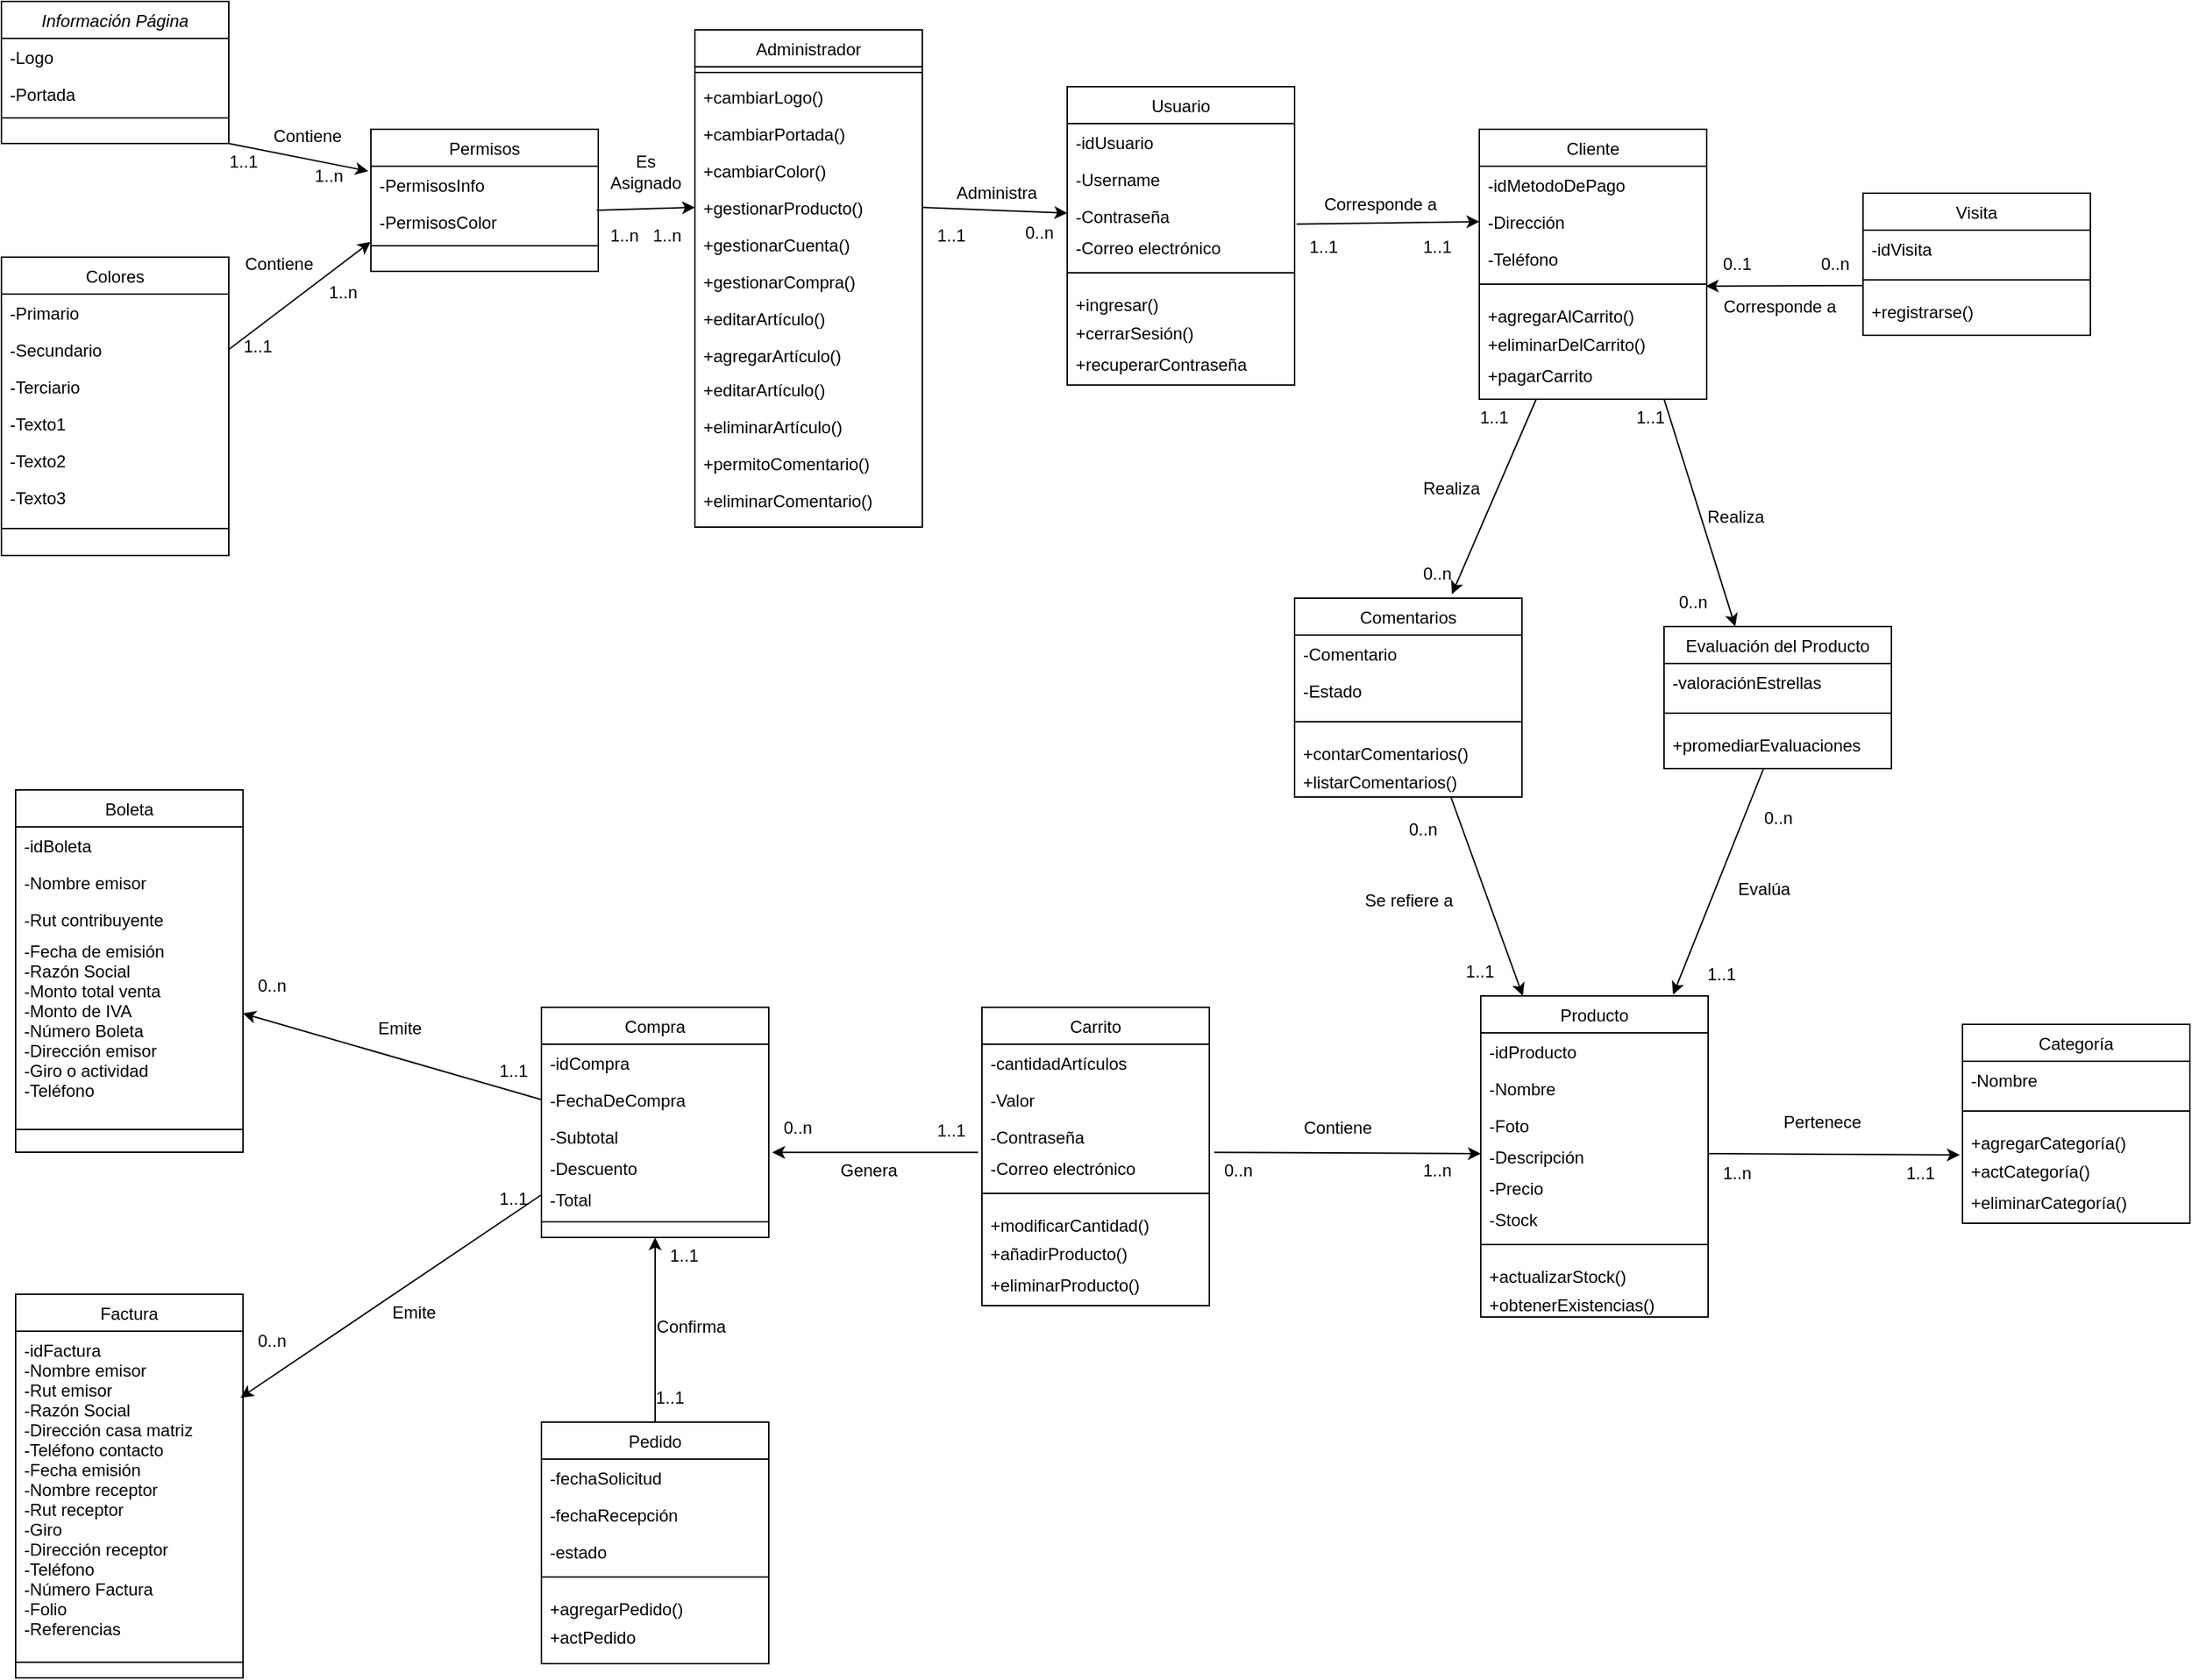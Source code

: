 <mxfile version="27.1.4">
  <diagram id="C5RBs43oDa-KdzZeNtuy" name="Page-1">
    <mxGraphModel dx="1214" dy="624" grid="1" gridSize="10" guides="1" tooltips="1" connect="1" arrows="1" fold="1" page="1" pageScale="1" pageWidth="827" pageHeight="1169" math="0" shadow="0">
      <root>
        <mxCell id="WIyWlLk6GJQsqaUBKTNV-0" />
        <mxCell id="WIyWlLk6GJQsqaUBKTNV-1" parent="WIyWlLk6GJQsqaUBKTNV-0" />
        <mxCell id="zkfFHV4jXpPFQw0GAbJ--0" value="Información Página" style="swimlane;fontStyle=2;align=center;verticalAlign=top;childLayout=stackLayout;horizontal=1;startSize=26;horizontalStack=0;resizeParent=1;resizeLast=0;collapsible=1;marginBottom=0;rounded=0;shadow=0;strokeWidth=1;" parent="WIyWlLk6GJQsqaUBKTNV-1" vertex="1">
          <mxGeometry x="20" y="30" width="160" height="100" as="geometry">
            <mxRectangle x="230" y="140" width="160" height="26" as="alternateBounds" />
          </mxGeometry>
        </mxCell>
        <mxCell id="zkfFHV4jXpPFQw0GAbJ--1" value="-Logo" style="text;align=left;verticalAlign=top;spacingLeft=4;spacingRight=4;overflow=hidden;rotatable=0;points=[[0,0.5],[1,0.5]];portConstraint=eastwest;" parent="zkfFHV4jXpPFQw0GAbJ--0" vertex="1">
          <mxGeometry y="26" width="160" height="26" as="geometry" />
        </mxCell>
        <mxCell id="zkfFHV4jXpPFQw0GAbJ--2" value="-Portada" style="text;align=left;verticalAlign=top;spacingLeft=4;spacingRight=4;overflow=hidden;rotatable=0;points=[[0,0.5],[1,0.5]];portConstraint=eastwest;rounded=0;shadow=0;html=0;" parent="zkfFHV4jXpPFQw0GAbJ--0" vertex="1">
          <mxGeometry y="52" width="160" height="26" as="geometry" />
        </mxCell>
        <mxCell id="zkfFHV4jXpPFQw0GAbJ--4" value="" style="line;html=1;strokeWidth=1;align=left;verticalAlign=middle;spacingTop=-1;spacingLeft=3;spacingRight=3;rotatable=0;labelPosition=right;points=[];portConstraint=eastwest;" parent="zkfFHV4jXpPFQw0GAbJ--0" vertex="1">
          <mxGeometry y="78" width="160" height="8" as="geometry" />
        </mxCell>
        <mxCell id="zkfFHV4jXpPFQw0GAbJ--6" value="Permisos" style="swimlane;fontStyle=0;align=center;verticalAlign=top;childLayout=stackLayout;horizontal=1;startSize=26;horizontalStack=0;resizeParent=1;resizeLast=0;collapsible=1;marginBottom=0;rounded=0;shadow=0;strokeWidth=1;" parent="WIyWlLk6GJQsqaUBKTNV-1" vertex="1">
          <mxGeometry x="280" y="120" width="160" height="100" as="geometry">
            <mxRectangle x="130" y="380" width="160" height="26" as="alternateBounds" />
          </mxGeometry>
        </mxCell>
        <mxCell id="zkfFHV4jXpPFQw0GAbJ--7" value="-PermisosInfo" style="text;align=left;verticalAlign=top;spacingLeft=4;spacingRight=4;overflow=hidden;rotatable=0;points=[[0,0.5],[1,0.5]];portConstraint=eastwest;" parent="zkfFHV4jXpPFQw0GAbJ--6" vertex="1">
          <mxGeometry y="26" width="160" height="26" as="geometry" />
        </mxCell>
        <mxCell id="zkfFHV4jXpPFQw0GAbJ--8" value="-PermisosColor" style="text;align=left;verticalAlign=top;spacingLeft=4;spacingRight=4;overflow=hidden;rotatable=0;points=[[0,0.5],[1,0.5]];portConstraint=eastwest;rounded=0;shadow=0;html=0;" parent="zkfFHV4jXpPFQw0GAbJ--6" vertex="1">
          <mxGeometry y="52" width="160" height="26" as="geometry" />
        </mxCell>
        <mxCell id="zkfFHV4jXpPFQw0GAbJ--9" value="" style="line;html=1;strokeWidth=1;align=left;verticalAlign=middle;spacingTop=-1;spacingLeft=3;spacingRight=3;rotatable=0;labelPosition=right;points=[];portConstraint=eastwest;" parent="zkfFHV4jXpPFQw0GAbJ--6" vertex="1">
          <mxGeometry y="78" width="160" height="8" as="geometry" />
        </mxCell>
        <mxCell id="zkfFHV4jXpPFQw0GAbJ--13" value="Colores" style="swimlane;fontStyle=0;align=center;verticalAlign=top;childLayout=stackLayout;horizontal=1;startSize=26;horizontalStack=0;resizeParent=1;resizeLast=0;collapsible=1;marginBottom=0;rounded=0;shadow=0;strokeWidth=1;" parent="WIyWlLk6GJQsqaUBKTNV-1" vertex="1">
          <mxGeometry x="20" y="210" width="160" height="210" as="geometry">
            <mxRectangle x="340" y="380" width="170" height="26" as="alternateBounds" />
          </mxGeometry>
        </mxCell>
        <mxCell id="zkfFHV4jXpPFQw0GAbJ--14" value="-Primario" style="text;align=left;verticalAlign=top;spacingLeft=4;spacingRight=4;overflow=hidden;rotatable=0;points=[[0,0.5],[1,0.5]];portConstraint=eastwest;" parent="zkfFHV4jXpPFQw0GAbJ--13" vertex="1">
          <mxGeometry y="26" width="160" height="26" as="geometry" />
        </mxCell>
        <mxCell id="zgjETk1dVu23g8il9_J1-2" value="-Secundario" style="text;align=left;verticalAlign=top;spacingLeft=4;spacingRight=4;overflow=hidden;rotatable=0;points=[[0,0.5],[1,0.5]];portConstraint=eastwest;" vertex="1" parent="zkfFHV4jXpPFQw0GAbJ--13">
          <mxGeometry y="52" width="160" height="26" as="geometry" />
        </mxCell>
        <mxCell id="zgjETk1dVu23g8il9_J1-4" value="-Terciario" style="text;align=left;verticalAlign=top;spacingLeft=4;spacingRight=4;overflow=hidden;rotatable=0;points=[[0,0.5],[1,0.5]];portConstraint=eastwest;" vertex="1" parent="zkfFHV4jXpPFQw0GAbJ--13">
          <mxGeometry y="78" width="160" height="26" as="geometry" />
        </mxCell>
        <mxCell id="zgjETk1dVu23g8il9_J1-5" value="-Texto1" style="text;align=left;verticalAlign=top;spacingLeft=4;spacingRight=4;overflow=hidden;rotatable=0;points=[[0,0.5],[1,0.5]];portConstraint=eastwest;" vertex="1" parent="zkfFHV4jXpPFQw0GAbJ--13">
          <mxGeometry y="104" width="160" height="26" as="geometry" />
        </mxCell>
        <mxCell id="zgjETk1dVu23g8il9_J1-6" value="-Texto2" style="text;align=left;verticalAlign=top;spacingLeft=4;spacingRight=4;overflow=hidden;rotatable=0;points=[[0,0.5],[1,0.5]];portConstraint=eastwest;" vertex="1" parent="zkfFHV4jXpPFQw0GAbJ--13">
          <mxGeometry y="130" width="160" height="26" as="geometry" />
        </mxCell>
        <mxCell id="zgjETk1dVu23g8il9_J1-8" value="-Texto3" style="text;align=left;verticalAlign=top;spacingLeft=4;spacingRight=4;overflow=hidden;rotatable=0;points=[[0,0.5],[1,0.5]];portConstraint=eastwest;" vertex="1" parent="zkfFHV4jXpPFQw0GAbJ--13">
          <mxGeometry y="156" width="160" height="26" as="geometry" />
        </mxCell>
        <mxCell id="zkfFHV4jXpPFQw0GAbJ--15" value="" style="line;html=1;strokeWidth=1;align=left;verticalAlign=middle;spacingTop=-1;spacingLeft=3;spacingRight=3;rotatable=0;labelPosition=right;points=[];portConstraint=eastwest;" parent="zkfFHV4jXpPFQw0GAbJ--13" vertex="1">
          <mxGeometry y="182" width="160" height="18" as="geometry" />
        </mxCell>
        <mxCell id="zkfFHV4jXpPFQw0GAbJ--17" value="Administrador" style="swimlane;fontStyle=0;align=center;verticalAlign=top;childLayout=stackLayout;horizontal=1;startSize=26;horizontalStack=0;resizeParent=1;resizeLast=0;collapsible=1;marginBottom=0;rounded=0;shadow=0;strokeWidth=1;" parent="WIyWlLk6GJQsqaUBKTNV-1" vertex="1">
          <mxGeometry x="508" y="50" width="160" height="350" as="geometry">
            <mxRectangle x="550" y="140" width="160" height="26" as="alternateBounds" />
          </mxGeometry>
        </mxCell>
        <mxCell id="zkfFHV4jXpPFQw0GAbJ--23" value="" style="line;html=1;strokeWidth=1;align=left;verticalAlign=middle;spacingTop=-1;spacingLeft=3;spacingRight=3;rotatable=0;labelPosition=right;points=[];portConstraint=eastwest;" parent="zkfFHV4jXpPFQw0GAbJ--17" vertex="1">
          <mxGeometry y="26" width="160" height="8" as="geometry" />
        </mxCell>
        <mxCell id="zkfFHV4jXpPFQw0GAbJ--24" value="+cambiarLogo()" style="text;align=left;verticalAlign=top;spacingLeft=4;spacingRight=4;overflow=hidden;rotatable=0;points=[[0,0.5],[1,0.5]];portConstraint=eastwest;" parent="zkfFHV4jXpPFQw0GAbJ--17" vertex="1">
          <mxGeometry y="34" width="160" height="26" as="geometry" />
        </mxCell>
        <mxCell id="zkfFHV4jXpPFQw0GAbJ--25" value="+cambiarPortada()" style="text;align=left;verticalAlign=top;spacingLeft=4;spacingRight=4;overflow=hidden;rotatable=0;points=[[0,0.5],[1,0.5]];portConstraint=eastwest;" parent="zkfFHV4jXpPFQw0GAbJ--17" vertex="1">
          <mxGeometry y="60" width="160" height="26" as="geometry" />
        </mxCell>
        <mxCell id="zgjETk1dVu23g8il9_J1-9" value="+cambiarColor()" style="text;align=left;verticalAlign=top;spacingLeft=4;spacingRight=4;overflow=hidden;rotatable=0;points=[[0,0.5],[1,0.5]];portConstraint=eastwest;" vertex="1" parent="zkfFHV4jXpPFQw0GAbJ--17">
          <mxGeometry y="86" width="160" height="26" as="geometry" />
        </mxCell>
        <mxCell id="zgjETk1dVu23g8il9_J1-10" value="+gestionarProducto()" style="text;align=left;verticalAlign=top;spacingLeft=4;spacingRight=4;overflow=hidden;rotatable=0;points=[[0,0.5],[1,0.5]];portConstraint=eastwest;" vertex="1" parent="zkfFHV4jXpPFQw0GAbJ--17">
          <mxGeometry y="112" width="160" height="26" as="geometry" />
        </mxCell>
        <mxCell id="zgjETk1dVu23g8il9_J1-11" value="+gestionarCuenta()" style="text;align=left;verticalAlign=top;spacingLeft=4;spacingRight=4;overflow=hidden;rotatable=0;points=[[0,0.5],[1,0.5]];portConstraint=eastwest;" vertex="1" parent="zkfFHV4jXpPFQw0GAbJ--17">
          <mxGeometry y="138" width="160" height="26" as="geometry" />
        </mxCell>
        <mxCell id="zgjETk1dVu23g8il9_J1-12" value="+gestionarCompra()" style="text;align=left;verticalAlign=top;spacingLeft=4;spacingRight=4;overflow=hidden;rotatable=0;points=[[0,0.5],[1,0.5]];portConstraint=eastwest;" vertex="1" parent="zkfFHV4jXpPFQw0GAbJ--17">
          <mxGeometry y="164" width="160" height="26" as="geometry" />
        </mxCell>
        <mxCell id="zgjETk1dVu23g8il9_J1-14" value="+editarArtículo()" style="text;align=left;verticalAlign=top;spacingLeft=4;spacingRight=4;overflow=hidden;rotatable=0;points=[[0,0.5],[1,0.5]];portConstraint=eastwest;" vertex="1" parent="zkfFHV4jXpPFQw0GAbJ--17">
          <mxGeometry y="190" width="160" height="26" as="geometry" />
        </mxCell>
        <mxCell id="zgjETk1dVu23g8il9_J1-13" value="+agregarArtículo()" style="text;align=left;verticalAlign=top;spacingLeft=4;spacingRight=4;overflow=hidden;rotatable=0;points=[[0,0.5],[1,0.5]];portConstraint=eastwest;" vertex="1" parent="zkfFHV4jXpPFQw0GAbJ--17">
          <mxGeometry y="216" width="160" height="24" as="geometry" />
        </mxCell>
        <mxCell id="zgjETk1dVu23g8il9_J1-15" value="+editarArtículo()" style="text;align=left;verticalAlign=top;spacingLeft=4;spacingRight=4;overflow=hidden;rotatable=0;points=[[0,0.5],[1,0.5]];portConstraint=eastwest;" vertex="1" parent="zkfFHV4jXpPFQw0GAbJ--17">
          <mxGeometry y="240" width="160" height="26" as="geometry" />
        </mxCell>
        <mxCell id="zgjETk1dVu23g8il9_J1-17" value="+eliminarArtículo()" style="text;align=left;verticalAlign=top;spacingLeft=4;spacingRight=4;overflow=hidden;rotatable=0;points=[[0,0.5],[1,0.5]];portConstraint=eastwest;" vertex="1" parent="zkfFHV4jXpPFQw0GAbJ--17">
          <mxGeometry y="266" width="160" height="26" as="geometry" />
        </mxCell>
        <mxCell id="zgjETk1dVu23g8il9_J1-16" value="+permitoComentario()" style="text;align=left;verticalAlign=top;spacingLeft=4;spacingRight=4;overflow=hidden;rotatable=0;points=[[0,0.5],[1,0.5]];portConstraint=eastwest;" vertex="1" parent="zkfFHV4jXpPFQw0GAbJ--17">
          <mxGeometry y="292" width="160" height="26" as="geometry" />
        </mxCell>
        <mxCell id="zgjETk1dVu23g8il9_J1-18" value="+eliminarComentario()" style="text;align=left;verticalAlign=top;spacingLeft=4;spacingRight=4;overflow=hidden;rotatable=0;points=[[0,0.5],[1,0.5]];portConstraint=eastwest;" vertex="1" parent="zkfFHV4jXpPFQw0GAbJ--17">
          <mxGeometry y="318" width="160" height="26" as="geometry" />
        </mxCell>
        <mxCell id="zgjETk1dVu23g8il9_J1-19" value="Usuario" style="swimlane;fontStyle=0;align=center;verticalAlign=top;childLayout=stackLayout;horizontal=1;startSize=26;horizontalStack=0;resizeParent=1;resizeLast=0;collapsible=1;marginBottom=0;rounded=0;shadow=0;strokeWidth=1;" vertex="1" parent="WIyWlLk6GJQsqaUBKTNV-1">
          <mxGeometry x="770" y="90" width="160" height="210" as="geometry">
            <mxRectangle x="130" y="380" width="160" height="26" as="alternateBounds" />
          </mxGeometry>
        </mxCell>
        <mxCell id="zgjETk1dVu23g8il9_J1-20" value="-idUsuario" style="text;align=left;verticalAlign=top;spacingLeft=4;spacingRight=4;overflow=hidden;rotatable=0;points=[[0,0.5],[1,0.5]];portConstraint=eastwest;" vertex="1" parent="zgjETk1dVu23g8il9_J1-19">
          <mxGeometry y="26" width="160" height="26" as="geometry" />
        </mxCell>
        <mxCell id="zgjETk1dVu23g8il9_J1-21" value="-Username" style="text;align=left;verticalAlign=top;spacingLeft=4;spacingRight=4;overflow=hidden;rotatable=0;points=[[0,0.5],[1,0.5]];portConstraint=eastwest;rounded=0;shadow=0;html=0;" vertex="1" parent="zgjETk1dVu23g8il9_J1-19">
          <mxGeometry y="52" width="160" height="26" as="geometry" />
        </mxCell>
        <mxCell id="zgjETk1dVu23g8il9_J1-27" value="-Contraseña" style="text;align=left;verticalAlign=top;spacingLeft=4;spacingRight=4;overflow=hidden;rotatable=0;points=[[0,0.5],[1,0.5]];portConstraint=eastwest;rounded=0;shadow=0;html=0;" vertex="1" parent="zgjETk1dVu23g8il9_J1-19">
          <mxGeometry y="78" width="160" height="22" as="geometry" />
        </mxCell>
        <mxCell id="zgjETk1dVu23g8il9_J1-32" value="-Correo electrónico" style="text;align=left;verticalAlign=top;spacingLeft=4;spacingRight=4;overflow=hidden;rotatable=0;points=[[0,0.5],[1,0.5]];portConstraint=eastwest;rounded=0;shadow=0;html=0;" vertex="1" parent="zgjETk1dVu23g8il9_J1-19">
          <mxGeometry y="100" width="160" height="22" as="geometry" />
        </mxCell>
        <mxCell id="zgjETk1dVu23g8il9_J1-22" value="" style="line;html=1;strokeWidth=1;align=left;verticalAlign=middle;spacingTop=-1;spacingLeft=3;spacingRight=3;rotatable=0;labelPosition=right;points=[];portConstraint=eastwest;" vertex="1" parent="zgjETk1dVu23g8il9_J1-19">
          <mxGeometry y="122" width="160" height="18" as="geometry" />
        </mxCell>
        <mxCell id="zgjETk1dVu23g8il9_J1-33" value="+ingresar()" style="text;align=left;verticalAlign=top;spacingLeft=4;spacingRight=4;overflow=hidden;rotatable=0;points=[[0,0.5],[1,0.5]];portConstraint=eastwest;rounded=0;shadow=0;html=0;" vertex="1" parent="zgjETk1dVu23g8il9_J1-19">
          <mxGeometry y="140" width="160" height="20" as="geometry" />
        </mxCell>
        <mxCell id="zgjETk1dVu23g8il9_J1-34" value="+cerrarSesión()" style="text;align=left;verticalAlign=top;spacingLeft=4;spacingRight=4;overflow=hidden;rotatable=0;points=[[0,0.5],[1,0.5]];portConstraint=eastwest;rounded=0;shadow=0;html=0;" vertex="1" parent="zgjETk1dVu23g8il9_J1-19">
          <mxGeometry y="160" width="160" height="22" as="geometry" />
        </mxCell>
        <mxCell id="zgjETk1dVu23g8il9_J1-35" value="+recuperarContraseña" style="text;align=left;verticalAlign=top;spacingLeft=4;spacingRight=4;overflow=hidden;rotatable=0;points=[[0,0.5],[1,0.5]];portConstraint=eastwest;rounded=0;shadow=0;html=0;" vertex="1" parent="zgjETk1dVu23g8il9_J1-19">
          <mxGeometry y="182" width="160" height="22" as="geometry" />
        </mxCell>
        <mxCell id="zgjETk1dVu23g8il9_J1-36" value="Cliente" style="swimlane;fontStyle=0;align=center;verticalAlign=top;childLayout=stackLayout;horizontal=1;startSize=26;horizontalStack=0;resizeParent=1;resizeLast=0;collapsible=1;marginBottom=0;rounded=0;shadow=0;strokeWidth=1;" vertex="1" parent="WIyWlLk6GJQsqaUBKTNV-1">
          <mxGeometry x="1060" y="120" width="160" height="190" as="geometry">
            <mxRectangle x="130" y="380" width="160" height="26" as="alternateBounds" />
          </mxGeometry>
        </mxCell>
        <mxCell id="zgjETk1dVu23g8il9_J1-37" value="-idMetodoDePago" style="text;align=left;verticalAlign=top;spacingLeft=4;spacingRight=4;overflow=hidden;rotatable=0;points=[[0,0.5],[1,0.5]];portConstraint=eastwest;" vertex="1" parent="zgjETk1dVu23g8il9_J1-36">
          <mxGeometry y="26" width="160" height="26" as="geometry" />
        </mxCell>
        <mxCell id="zgjETk1dVu23g8il9_J1-38" value="-Dirección" style="text;align=left;verticalAlign=top;spacingLeft=4;spacingRight=4;overflow=hidden;rotatable=0;points=[[0,0.5],[1,0.5]];portConstraint=eastwest;rounded=0;shadow=0;html=0;" vertex="1" parent="zgjETk1dVu23g8il9_J1-36">
          <mxGeometry y="52" width="160" height="26" as="geometry" />
        </mxCell>
        <mxCell id="zgjETk1dVu23g8il9_J1-39" value="-Teléfono" style="text;align=left;verticalAlign=top;spacingLeft=4;spacingRight=4;overflow=hidden;rotatable=0;points=[[0,0.5],[1,0.5]];portConstraint=eastwest;rounded=0;shadow=0;html=0;" vertex="1" parent="zgjETk1dVu23g8il9_J1-36">
          <mxGeometry y="78" width="160" height="22" as="geometry" />
        </mxCell>
        <mxCell id="zgjETk1dVu23g8il9_J1-41" value="" style="line;html=1;strokeWidth=1;align=left;verticalAlign=middle;spacingTop=-1;spacingLeft=3;spacingRight=3;rotatable=0;labelPosition=right;points=[];portConstraint=eastwest;" vertex="1" parent="zgjETk1dVu23g8il9_J1-36">
          <mxGeometry y="100" width="160" height="18" as="geometry" />
        </mxCell>
        <mxCell id="zgjETk1dVu23g8il9_J1-42" value="+agregarAlCarrito()" style="text;align=left;verticalAlign=top;spacingLeft=4;spacingRight=4;overflow=hidden;rotatable=0;points=[[0,0.5],[1,0.5]];portConstraint=eastwest;rounded=0;shadow=0;html=0;" vertex="1" parent="zgjETk1dVu23g8il9_J1-36">
          <mxGeometry y="118" width="160" height="20" as="geometry" />
        </mxCell>
        <mxCell id="zgjETk1dVu23g8il9_J1-43" value="+eliminarDelCarrito()" style="text;align=left;verticalAlign=top;spacingLeft=4;spacingRight=4;overflow=hidden;rotatable=0;points=[[0,0.5],[1,0.5]];portConstraint=eastwest;rounded=0;shadow=0;html=0;" vertex="1" parent="zgjETk1dVu23g8il9_J1-36">
          <mxGeometry y="138" width="160" height="22" as="geometry" />
        </mxCell>
        <mxCell id="zgjETk1dVu23g8il9_J1-44" value="+pagarCarrito" style="text;align=left;verticalAlign=top;spacingLeft=4;spacingRight=4;overflow=hidden;rotatable=0;points=[[0,0.5],[1,0.5]];portConstraint=eastwest;rounded=0;shadow=0;html=0;" vertex="1" parent="zgjETk1dVu23g8il9_J1-36">
          <mxGeometry y="160" width="160" height="22" as="geometry" />
        </mxCell>
        <mxCell id="zgjETk1dVu23g8il9_J1-45" value="Visita" style="swimlane;fontStyle=0;align=center;verticalAlign=top;childLayout=stackLayout;horizontal=1;startSize=26;horizontalStack=0;resizeParent=1;resizeLast=0;collapsible=1;marginBottom=0;rounded=0;shadow=0;strokeWidth=1;" vertex="1" parent="WIyWlLk6GJQsqaUBKTNV-1">
          <mxGeometry x="1330" y="165" width="160" height="100" as="geometry">
            <mxRectangle x="130" y="380" width="160" height="26" as="alternateBounds" />
          </mxGeometry>
        </mxCell>
        <mxCell id="zgjETk1dVu23g8il9_J1-46" value="-idVisita" style="text;align=left;verticalAlign=top;spacingLeft=4;spacingRight=4;overflow=hidden;rotatable=0;points=[[0,0.5],[1,0.5]];portConstraint=eastwest;" vertex="1" parent="zgjETk1dVu23g8il9_J1-45">
          <mxGeometry y="26" width="160" height="26" as="geometry" />
        </mxCell>
        <mxCell id="zgjETk1dVu23g8il9_J1-50" value="" style="line;html=1;strokeWidth=1;align=left;verticalAlign=middle;spacingTop=-1;spacingLeft=3;spacingRight=3;rotatable=0;labelPosition=right;points=[];portConstraint=eastwest;" vertex="1" parent="zgjETk1dVu23g8il9_J1-45">
          <mxGeometry y="52" width="160" height="18" as="geometry" />
        </mxCell>
        <mxCell id="zgjETk1dVu23g8il9_J1-51" value="+registrarse()" style="text;align=left;verticalAlign=top;spacingLeft=4;spacingRight=4;overflow=hidden;rotatable=0;points=[[0,0.5],[1,0.5]];portConstraint=eastwest;rounded=0;shadow=0;html=0;" vertex="1" parent="zgjETk1dVu23g8il9_J1-45">
          <mxGeometry y="70" width="160" height="20" as="geometry" />
        </mxCell>
        <mxCell id="zgjETk1dVu23g8il9_J1-54" value="Comentarios" style="swimlane;fontStyle=0;align=center;verticalAlign=top;childLayout=stackLayout;horizontal=1;startSize=26;horizontalStack=0;resizeParent=1;resizeLast=0;collapsible=1;marginBottom=0;rounded=0;shadow=0;strokeWidth=1;" vertex="1" parent="WIyWlLk6GJQsqaUBKTNV-1">
          <mxGeometry x="930" y="450" width="160" height="140" as="geometry">
            <mxRectangle x="130" y="380" width="160" height="26" as="alternateBounds" />
          </mxGeometry>
        </mxCell>
        <mxCell id="zgjETk1dVu23g8il9_J1-55" value="-Comentario" style="text;align=left;verticalAlign=top;spacingLeft=4;spacingRight=4;overflow=hidden;rotatable=0;points=[[0,0.5],[1,0.5]];portConstraint=eastwest;" vertex="1" parent="zgjETk1dVu23g8il9_J1-54">
          <mxGeometry y="26" width="160" height="26" as="geometry" />
        </mxCell>
        <mxCell id="zgjETk1dVu23g8il9_J1-56" value="-Estado" style="text;align=left;verticalAlign=top;spacingLeft=4;spacingRight=4;overflow=hidden;rotatable=0;points=[[0,0.5],[1,0.5]];portConstraint=eastwest;rounded=0;shadow=0;html=0;" vertex="1" parent="zgjETk1dVu23g8il9_J1-54">
          <mxGeometry y="52" width="160" height="26" as="geometry" />
        </mxCell>
        <mxCell id="zgjETk1dVu23g8il9_J1-59" value="" style="line;html=1;strokeWidth=1;align=left;verticalAlign=middle;spacingTop=-1;spacingLeft=3;spacingRight=3;rotatable=0;labelPosition=right;points=[];portConstraint=eastwest;" vertex="1" parent="zgjETk1dVu23g8il9_J1-54">
          <mxGeometry y="78" width="160" height="18" as="geometry" />
        </mxCell>
        <mxCell id="zgjETk1dVu23g8il9_J1-60" value="+contarComentarios()" style="text;align=left;verticalAlign=top;spacingLeft=4;spacingRight=4;overflow=hidden;rotatable=0;points=[[0,0.5],[1,0.5]];portConstraint=eastwest;rounded=0;shadow=0;html=0;" vertex="1" parent="zgjETk1dVu23g8il9_J1-54">
          <mxGeometry y="96" width="160" height="20" as="geometry" />
        </mxCell>
        <mxCell id="zgjETk1dVu23g8il9_J1-62" value="+listarComentarios()" style="text;align=left;verticalAlign=top;spacingLeft=4;spacingRight=4;overflow=hidden;rotatable=0;points=[[0,0.5],[1,0.5]];portConstraint=eastwest;rounded=0;shadow=0;html=0;" vertex="1" parent="zgjETk1dVu23g8il9_J1-54">
          <mxGeometry y="116" width="160" height="22" as="geometry" />
        </mxCell>
        <mxCell id="zgjETk1dVu23g8il9_J1-63" value="Evaluación del Producto" style="swimlane;fontStyle=0;align=center;verticalAlign=top;childLayout=stackLayout;horizontal=1;startSize=26;horizontalStack=0;resizeParent=1;resizeLast=0;collapsible=1;marginBottom=0;rounded=0;shadow=0;strokeWidth=1;" vertex="1" parent="WIyWlLk6GJQsqaUBKTNV-1">
          <mxGeometry x="1190" y="470" width="160" height="100" as="geometry">
            <mxRectangle x="130" y="380" width="160" height="26" as="alternateBounds" />
          </mxGeometry>
        </mxCell>
        <mxCell id="zgjETk1dVu23g8il9_J1-64" value="-valoraciónEstrellas" style="text;align=left;verticalAlign=top;spacingLeft=4;spacingRight=4;overflow=hidden;rotatable=0;points=[[0,0.5],[1,0.5]];portConstraint=eastwest;" vertex="1" parent="zgjETk1dVu23g8il9_J1-63">
          <mxGeometry y="26" width="160" height="26" as="geometry" />
        </mxCell>
        <mxCell id="zgjETk1dVu23g8il9_J1-68" value="" style="line;html=1;strokeWidth=1;align=left;verticalAlign=middle;spacingTop=-1;spacingLeft=3;spacingRight=3;rotatable=0;labelPosition=right;points=[];portConstraint=eastwest;" vertex="1" parent="zgjETk1dVu23g8il9_J1-63">
          <mxGeometry y="52" width="160" height="18" as="geometry" />
        </mxCell>
        <mxCell id="zgjETk1dVu23g8il9_J1-69" value="+promediarEvaluaciones" style="text;align=left;verticalAlign=top;spacingLeft=4;spacingRight=4;overflow=hidden;rotatable=0;points=[[0,0.5],[1,0.5]];portConstraint=eastwest;rounded=0;shadow=0;html=0;" vertex="1" parent="zgjETk1dVu23g8il9_J1-63">
          <mxGeometry y="70" width="160" height="20" as="geometry" />
        </mxCell>
        <mxCell id="zgjETk1dVu23g8il9_J1-72" value="Producto" style="swimlane;fontStyle=0;align=center;verticalAlign=top;childLayout=stackLayout;horizontal=1;startSize=26;horizontalStack=0;resizeParent=1;resizeLast=0;collapsible=1;marginBottom=0;rounded=0;shadow=0;strokeWidth=1;" vertex="1" parent="WIyWlLk6GJQsqaUBKTNV-1">
          <mxGeometry x="1061" y="730" width="160" height="226" as="geometry">
            <mxRectangle x="130" y="380" width="160" height="26" as="alternateBounds" />
          </mxGeometry>
        </mxCell>
        <mxCell id="zgjETk1dVu23g8il9_J1-73" value="-idProducto" style="text;align=left;verticalAlign=top;spacingLeft=4;spacingRight=4;overflow=hidden;rotatable=0;points=[[0,0.5],[1,0.5]];portConstraint=eastwest;" vertex="1" parent="zgjETk1dVu23g8il9_J1-72">
          <mxGeometry y="26" width="160" height="26" as="geometry" />
        </mxCell>
        <mxCell id="zgjETk1dVu23g8il9_J1-74" value="-Nombre" style="text;align=left;verticalAlign=top;spacingLeft=4;spacingRight=4;overflow=hidden;rotatable=0;points=[[0,0.5],[1,0.5]];portConstraint=eastwest;rounded=0;shadow=0;html=0;" vertex="1" parent="zgjETk1dVu23g8il9_J1-72">
          <mxGeometry y="52" width="160" height="26" as="geometry" />
        </mxCell>
        <mxCell id="zgjETk1dVu23g8il9_J1-75" value="-Foto" style="text;align=left;verticalAlign=top;spacingLeft=4;spacingRight=4;overflow=hidden;rotatable=0;points=[[0,0.5],[1,0.5]];portConstraint=eastwest;rounded=0;shadow=0;html=0;" vertex="1" parent="zgjETk1dVu23g8il9_J1-72">
          <mxGeometry y="78" width="160" height="22" as="geometry" />
        </mxCell>
        <mxCell id="zgjETk1dVu23g8il9_J1-76" value="-Descripción" style="text;align=left;verticalAlign=top;spacingLeft=4;spacingRight=4;overflow=hidden;rotatable=0;points=[[0,0.5],[1,0.5]];portConstraint=eastwest;rounded=0;shadow=0;html=0;" vertex="1" parent="zgjETk1dVu23g8il9_J1-72">
          <mxGeometry y="100" width="160" height="22" as="geometry" />
        </mxCell>
        <mxCell id="zgjETk1dVu23g8il9_J1-81" value="-Precio" style="text;align=left;verticalAlign=top;spacingLeft=4;spacingRight=4;overflow=hidden;rotatable=0;points=[[0,0.5],[1,0.5]];portConstraint=eastwest;rounded=0;shadow=0;html=0;" vertex="1" parent="zgjETk1dVu23g8il9_J1-72">
          <mxGeometry y="122" width="160" height="22" as="geometry" />
        </mxCell>
        <mxCell id="zgjETk1dVu23g8il9_J1-82" value="-Stock" style="text;align=left;verticalAlign=top;spacingLeft=4;spacingRight=4;overflow=hidden;rotatable=0;points=[[0,0.5],[1,0.5]];portConstraint=eastwest;rounded=0;shadow=0;html=0;" vertex="1" parent="zgjETk1dVu23g8il9_J1-72">
          <mxGeometry y="144" width="160" height="22" as="geometry" />
        </mxCell>
        <mxCell id="zgjETk1dVu23g8il9_J1-77" value="" style="line;html=1;strokeWidth=1;align=left;verticalAlign=middle;spacingTop=-1;spacingLeft=3;spacingRight=3;rotatable=0;labelPosition=right;points=[];portConstraint=eastwest;" vertex="1" parent="zgjETk1dVu23g8il9_J1-72">
          <mxGeometry y="166" width="160" height="18" as="geometry" />
        </mxCell>
        <mxCell id="zgjETk1dVu23g8il9_J1-78" value="+actualizarStock()" style="text;align=left;verticalAlign=top;spacingLeft=4;spacingRight=4;overflow=hidden;rotatable=0;points=[[0,0.5],[1,0.5]];portConstraint=eastwest;rounded=0;shadow=0;html=0;" vertex="1" parent="zgjETk1dVu23g8il9_J1-72">
          <mxGeometry y="184" width="160" height="20" as="geometry" />
        </mxCell>
        <mxCell id="zgjETk1dVu23g8il9_J1-79" value="+obtenerExistencias()" style="text;align=left;verticalAlign=top;spacingLeft=4;spacingRight=4;overflow=hidden;rotatable=0;points=[[0,0.5],[1,0.5]];portConstraint=eastwest;rounded=0;shadow=0;html=0;" vertex="1" parent="zgjETk1dVu23g8il9_J1-72">
          <mxGeometry y="204" width="160" height="22" as="geometry" />
        </mxCell>
        <mxCell id="zgjETk1dVu23g8il9_J1-83" value="Categoría" style="swimlane;fontStyle=0;align=center;verticalAlign=top;childLayout=stackLayout;horizontal=1;startSize=26;horizontalStack=0;resizeParent=1;resizeLast=0;collapsible=1;marginBottom=0;rounded=0;shadow=0;strokeWidth=1;" vertex="1" parent="WIyWlLk6GJQsqaUBKTNV-1">
          <mxGeometry x="1400" y="750" width="160" height="140" as="geometry">
            <mxRectangle x="130" y="380" width="160" height="26" as="alternateBounds" />
          </mxGeometry>
        </mxCell>
        <mxCell id="zgjETk1dVu23g8il9_J1-84" value="-Nombre" style="text;align=left;verticalAlign=top;spacingLeft=4;spacingRight=4;overflow=hidden;rotatable=0;points=[[0,0.5],[1,0.5]];portConstraint=eastwest;" vertex="1" parent="zgjETk1dVu23g8il9_J1-83">
          <mxGeometry y="26" width="160" height="26" as="geometry" />
        </mxCell>
        <mxCell id="zgjETk1dVu23g8il9_J1-88" value="" style="line;html=1;strokeWidth=1;align=left;verticalAlign=middle;spacingTop=-1;spacingLeft=3;spacingRight=3;rotatable=0;labelPosition=right;points=[];portConstraint=eastwest;" vertex="1" parent="zgjETk1dVu23g8il9_J1-83">
          <mxGeometry y="52" width="160" height="18" as="geometry" />
        </mxCell>
        <mxCell id="zgjETk1dVu23g8il9_J1-89" value="+agregarCategoría()" style="text;align=left;verticalAlign=top;spacingLeft=4;spacingRight=4;overflow=hidden;rotatable=0;points=[[0,0.5],[1,0.5]];portConstraint=eastwest;rounded=0;shadow=0;html=0;" vertex="1" parent="zgjETk1dVu23g8il9_J1-83">
          <mxGeometry y="70" width="160" height="20" as="geometry" />
        </mxCell>
        <mxCell id="zgjETk1dVu23g8il9_J1-90" value="+actCategoría()" style="text;align=left;verticalAlign=top;spacingLeft=4;spacingRight=4;overflow=hidden;rotatable=0;points=[[0,0.5],[1,0.5]];portConstraint=eastwest;rounded=0;shadow=0;html=0;" vertex="1" parent="zgjETk1dVu23g8il9_J1-83">
          <mxGeometry y="90" width="160" height="22" as="geometry" />
        </mxCell>
        <mxCell id="zgjETk1dVu23g8il9_J1-91" value="+eliminarCategoría()" style="text;align=left;verticalAlign=top;spacingLeft=4;spacingRight=4;overflow=hidden;rotatable=0;points=[[0,0.5],[1,0.5]];portConstraint=eastwest;rounded=0;shadow=0;html=0;" vertex="1" parent="zgjETk1dVu23g8il9_J1-83">
          <mxGeometry y="112" width="160" height="22" as="geometry" />
        </mxCell>
        <mxCell id="zgjETk1dVu23g8il9_J1-92" value="Carrito" style="swimlane;fontStyle=0;align=center;verticalAlign=top;childLayout=stackLayout;horizontal=1;startSize=26;horizontalStack=0;resizeParent=1;resizeLast=0;collapsible=1;marginBottom=0;rounded=0;shadow=0;strokeWidth=1;" vertex="1" parent="WIyWlLk6GJQsqaUBKTNV-1">
          <mxGeometry x="710" y="738" width="160" height="210" as="geometry">
            <mxRectangle x="130" y="380" width="160" height="26" as="alternateBounds" />
          </mxGeometry>
        </mxCell>
        <mxCell id="zgjETk1dVu23g8il9_J1-93" value="-cantidadArtículos" style="text;align=left;verticalAlign=top;spacingLeft=4;spacingRight=4;overflow=hidden;rotatable=0;points=[[0,0.5],[1,0.5]];portConstraint=eastwest;" vertex="1" parent="zgjETk1dVu23g8il9_J1-92">
          <mxGeometry y="26" width="160" height="26" as="geometry" />
        </mxCell>
        <mxCell id="zgjETk1dVu23g8il9_J1-94" value="-Valor" style="text;align=left;verticalAlign=top;spacingLeft=4;spacingRight=4;overflow=hidden;rotatable=0;points=[[0,0.5],[1,0.5]];portConstraint=eastwest;rounded=0;shadow=0;html=0;" vertex="1" parent="zgjETk1dVu23g8il9_J1-92">
          <mxGeometry y="52" width="160" height="26" as="geometry" />
        </mxCell>
        <mxCell id="zgjETk1dVu23g8il9_J1-95" value="-Contraseña" style="text;align=left;verticalAlign=top;spacingLeft=4;spacingRight=4;overflow=hidden;rotatable=0;points=[[0,0.5],[1,0.5]];portConstraint=eastwest;rounded=0;shadow=0;html=0;" vertex="1" parent="zgjETk1dVu23g8il9_J1-92">
          <mxGeometry y="78" width="160" height="22" as="geometry" />
        </mxCell>
        <mxCell id="zgjETk1dVu23g8il9_J1-96" value="-Correo electrónico" style="text;align=left;verticalAlign=top;spacingLeft=4;spacingRight=4;overflow=hidden;rotatable=0;points=[[0,0.5],[1,0.5]];portConstraint=eastwest;rounded=0;shadow=0;html=0;" vertex="1" parent="zgjETk1dVu23g8il9_J1-92">
          <mxGeometry y="100" width="160" height="22" as="geometry" />
        </mxCell>
        <mxCell id="zgjETk1dVu23g8il9_J1-97" value="" style="line;html=1;strokeWidth=1;align=left;verticalAlign=middle;spacingTop=-1;spacingLeft=3;spacingRight=3;rotatable=0;labelPosition=right;points=[];portConstraint=eastwest;" vertex="1" parent="zgjETk1dVu23g8il9_J1-92">
          <mxGeometry y="122" width="160" height="18" as="geometry" />
        </mxCell>
        <mxCell id="zgjETk1dVu23g8il9_J1-98" value="+modificarCantidad()" style="text;align=left;verticalAlign=top;spacingLeft=4;spacingRight=4;overflow=hidden;rotatable=0;points=[[0,0.5],[1,0.5]];portConstraint=eastwest;rounded=0;shadow=0;html=0;" vertex="1" parent="zgjETk1dVu23g8il9_J1-92">
          <mxGeometry y="140" width="160" height="20" as="geometry" />
        </mxCell>
        <mxCell id="zgjETk1dVu23g8il9_J1-99" value="+añadirProducto()" style="text;align=left;verticalAlign=top;spacingLeft=4;spacingRight=4;overflow=hidden;rotatable=0;points=[[0,0.5],[1,0.5]];portConstraint=eastwest;rounded=0;shadow=0;html=0;" vertex="1" parent="zgjETk1dVu23g8il9_J1-92">
          <mxGeometry y="160" width="160" height="22" as="geometry" />
        </mxCell>
        <mxCell id="zgjETk1dVu23g8il9_J1-100" value="+eliminarProducto()" style="text;align=left;verticalAlign=top;spacingLeft=4;spacingRight=4;overflow=hidden;rotatable=0;points=[[0,0.5],[1,0.5]];portConstraint=eastwest;rounded=0;shadow=0;html=0;" vertex="1" parent="zgjETk1dVu23g8il9_J1-92">
          <mxGeometry y="182" width="160" height="22" as="geometry" />
        </mxCell>
        <mxCell id="zgjETk1dVu23g8il9_J1-101" value="Compra" style="swimlane;fontStyle=0;align=center;verticalAlign=top;childLayout=stackLayout;horizontal=1;startSize=26;horizontalStack=0;resizeParent=1;resizeLast=0;collapsible=1;marginBottom=0;rounded=0;shadow=0;strokeWidth=1;" vertex="1" parent="WIyWlLk6GJQsqaUBKTNV-1">
          <mxGeometry x="400" y="738" width="160" height="162" as="geometry">
            <mxRectangle x="130" y="380" width="160" height="26" as="alternateBounds" />
          </mxGeometry>
        </mxCell>
        <mxCell id="zgjETk1dVu23g8il9_J1-102" value="-idCompra" style="text;align=left;verticalAlign=top;spacingLeft=4;spacingRight=4;overflow=hidden;rotatable=0;points=[[0,0.5],[1,0.5]];portConstraint=eastwest;" vertex="1" parent="zgjETk1dVu23g8il9_J1-101">
          <mxGeometry y="26" width="160" height="26" as="geometry" />
        </mxCell>
        <mxCell id="zgjETk1dVu23g8il9_J1-103" value="-FechaDeCompra" style="text;align=left;verticalAlign=top;spacingLeft=4;spacingRight=4;overflow=hidden;rotatable=0;points=[[0,0.5],[1,0.5]];portConstraint=eastwest;rounded=0;shadow=0;html=0;" vertex="1" parent="zgjETk1dVu23g8il9_J1-101">
          <mxGeometry y="52" width="160" height="26" as="geometry" />
        </mxCell>
        <mxCell id="zgjETk1dVu23g8il9_J1-104" value="-Subtotal" style="text;align=left;verticalAlign=top;spacingLeft=4;spacingRight=4;overflow=hidden;rotatable=0;points=[[0,0.5],[1,0.5]];portConstraint=eastwest;rounded=0;shadow=0;html=0;" vertex="1" parent="zgjETk1dVu23g8il9_J1-101">
          <mxGeometry y="78" width="160" height="22" as="geometry" />
        </mxCell>
        <mxCell id="zgjETk1dVu23g8il9_J1-105" value="-Descuento" style="text;align=left;verticalAlign=top;spacingLeft=4;spacingRight=4;overflow=hidden;rotatable=0;points=[[0,0.5],[1,0.5]];portConstraint=eastwest;rounded=0;shadow=0;html=0;" vertex="1" parent="zgjETk1dVu23g8il9_J1-101">
          <mxGeometry y="100" width="160" height="22" as="geometry" />
        </mxCell>
        <mxCell id="zgjETk1dVu23g8il9_J1-107" value="-Total" style="text;align=left;verticalAlign=top;spacingLeft=4;spacingRight=4;overflow=hidden;rotatable=0;points=[[0,0.5],[1,0.5]];portConstraint=eastwest;rounded=0;shadow=0;html=0;" vertex="1" parent="zgjETk1dVu23g8il9_J1-101">
          <mxGeometry y="122" width="160" height="20" as="geometry" />
        </mxCell>
        <mxCell id="zgjETk1dVu23g8il9_J1-106" value="" style="line;html=1;strokeWidth=1;align=left;verticalAlign=middle;spacingTop=-1;spacingLeft=3;spacingRight=3;rotatable=0;labelPosition=right;points=[];portConstraint=eastwest;" vertex="1" parent="zgjETk1dVu23g8il9_J1-101">
          <mxGeometry y="142" width="160" height="18" as="geometry" />
        </mxCell>
        <mxCell id="zgjETk1dVu23g8il9_J1-110" value="Pedido" style="swimlane;fontStyle=0;align=center;verticalAlign=top;childLayout=stackLayout;horizontal=1;startSize=26;horizontalStack=0;resizeParent=1;resizeLast=0;collapsible=1;marginBottom=0;rounded=0;shadow=0;strokeWidth=1;" vertex="1" parent="WIyWlLk6GJQsqaUBKTNV-1">
          <mxGeometry x="400" y="1030" width="160" height="170" as="geometry">
            <mxRectangle x="130" y="380" width="160" height="26" as="alternateBounds" />
          </mxGeometry>
        </mxCell>
        <mxCell id="zgjETk1dVu23g8il9_J1-111" value="-fechaSolicitud" style="text;align=left;verticalAlign=top;spacingLeft=4;spacingRight=4;overflow=hidden;rotatable=0;points=[[0,0.5],[1,0.5]];portConstraint=eastwest;" vertex="1" parent="zgjETk1dVu23g8il9_J1-110">
          <mxGeometry y="26" width="160" height="26" as="geometry" />
        </mxCell>
        <mxCell id="zgjETk1dVu23g8il9_J1-112" value="-fechaRecepción" style="text;align=left;verticalAlign=top;spacingLeft=4;spacingRight=4;overflow=hidden;rotatable=0;points=[[0,0.5],[1,0.5]];portConstraint=eastwest;rounded=0;shadow=0;html=0;" vertex="1" parent="zgjETk1dVu23g8il9_J1-110">
          <mxGeometry y="52" width="160" height="26" as="geometry" />
        </mxCell>
        <mxCell id="zgjETk1dVu23g8il9_J1-113" value="-estado" style="text;align=left;verticalAlign=top;spacingLeft=4;spacingRight=4;overflow=hidden;rotatable=0;points=[[0,0.5],[1,0.5]];portConstraint=eastwest;rounded=0;shadow=0;html=0;" vertex="1" parent="zgjETk1dVu23g8il9_J1-110">
          <mxGeometry y="78" width="160" height="22" as="geometry" />
        </mxCell>
        <mxCell id="zgjETk1dVu23g8il9_J1-115" value="" style="line;html=1;strokeWidth=1;align=left;verticalAlign=middle;spacingTop=-1;spacingLeft=3;spacingRight=3;rotatable=0;labelPosition=right;points=[];portConstraint=eastwest;" vertex="1" parent="zgjETk1dVu23g8il9_J1-110">
          <mxGeometry y="100" width="160" height="18" as="geometry" />
        </mxCell>
        <mxCell id="zgjETk1dVu23g8il9_J1-116" value="+agregarPedido()" style="text;align=left;verticalAlign=top;spacingLeft=4;spacingRight=4;overflow=hidden;rotatable=0;points=[[0,0.5],[1,0.5]];portConstraint=eastwest;rounded=0;shadow=0;html=0;" vertex="1" parent="zgjETk1dVu23g8il9_J1-110">
          <mxGeometry y="118" width="160" height="20" as="geometry" />
        </mxCell>
        <mxCell id="zgjETk1dVu23g8il9_J1-117" value="+actPedido" style="text;align=left;verticalAlign=top;spacingLeft=4;spacingRight=4;overflow=hidden;rotatable=0;points=[[0,0.5],[1,0.5]];portConstraint=eastwest;rounded=0;shadow=0;html=0;" vertex="1" parent="zgjETk1dVu23g8il9_J1-110">
          <mxGeometry y="138" width="160" height="22" as="geometry" />
        </mxCell>
        <mxCell id="zgjETk1dVu23g8il9_J1-119" value="Boleta" style="swimlane;fontStyle=0;align=center;verticalAlign=top;childLayout=stackLayout;horizontal=1;startSize=26;horizontalStack=0;resizeParent=1;resizeLast=0;collapsible=1;marginBottom=0;rounded=0;shadow=0;strokeWidth=1;" vertex="1" parent="WIyWlLk6GJQsqaUBKTNV-1">
          <mxGeometry x="30" y="585" width="160" height="255" as="geometry">
            <mxRectangle x="130" y="380" width="160" height="26" as="alternateBounds" />
          </mxGeometry>
        </mxCell>
        <mxCell id="zgjETk1dVu23g8il9_J1-120" value="-idBoleta" style="text;align=left;verticalAlign=top;spacingLeft=4;spacingRight=4;overflow=hidden;rotatable=0;points=[[0,0.5],[1,0.5]];portConstraint=eastwest;" vertex="1" parent="zgjETk1dVu23g8il9_J1-119">
          <mxGeometry y="26" width="160" height="26" as="geometry" />
        </mxCell>
        <mxCell id="zgjETk1dVu23g8il9_J1-121" value="-Nombre emisor" style="text;align=left;verticalAlign=top;spacingLeft=4;spacingRight=4;overflow=hidden;rotatable=0;points=[[0,0.5],[1,0.5]];portConstraint=eastwest;rounded=0;shadow=0;html=0;" vertex="1" parent="zgjETk1dVu23g8il9_J1-119">
          <mxGeometry y="52" width="160" height="26" as="geometry" />
        </mxCell>
        <mxCell id="zgjETk1dVu23g8il9_J1-122" value="-Rut contribuyente" style="text;align=left;verticalAlign=top;spacingLeft=4;spacingRight=4;overflow=hidden;rotatable=0;points=[[0,0.5],[1,0.5]];portConstraint=eastwest;rounded=0;shadow=0;html=0;" vertex="1" parent="zgjETk1dVu23g8il9_J1-119">
          <mxGeometry y="78" width="160" height="22" as="geometry" />
        </mxCell>
        <mxCell id="zgjETk1dVu23g8il9_J1-123" value="-Fecha de emisión&#xa;-Razón Social&#xa;-Monto total venta&#xa;-Monto de IVA&#xa;-Número Boleta&#xa;-Dirección emisor&#xa;-Giro o actividad&#xa;-Teléfono" style="text;align=left;verticalAlign=top;spacingLeft=4;spacingRight=4;overflow=hidden;rotatable=0;points=[[0,0.5],[1,0.5]];portConstraint=eastwest;rounded=0;shadow=0;html=0;" vertex="1" parent="zgjETk1dVu23g8il9_J1-119">
          <mxGeometry y="100" width="160" height="130" as="geometry" />
        </mxCell>
        <mxCell id="zgjETk1dVu23g8il9_J1-124" value="" style="line;html=1;strokeWidth=1;align=left;verticalAlign=middle;spacingTop=-1;spacingLeft=3;spacingRight=3;rotatable=0;labelPosition=right;points=[];portConstraint=eastwest;" vertex="1" parent="zgjETk1dVu23g8il9_J1-119">
          <mxGeometry y="230" width="160" height="18" as="geometry" />
        </mxCell>
        <mxCell id="zgjETk1dVu23g8il9_J1-129" value="Factura" style="swimlane;fontStyle=0;align=center;verticalAlign=top;childLayout=stackLayout;horizontal=1;startSize=26;horizontalStack=0;resizeParent=1;resizeLast=0;collapsible=1;marginBottom=0;rounded=0;shadow=0;strokeWidth=1;" vertex="1" parent="WIyWlLk6GJQsqaUBKTNV-1">
          <mxGeometry x="30" y="940" width="160" height="270" as="geometry">
            <mxRectangle x="130" y="380" width="160" height="26" as="alternateBounds" />
          </mxGeometry>
        </mxCell>
        <mxCell id="zgjETk1dVu23g8il9_J1-130" value="-idFactura&#xa;-Nombre emisor&#xa;-Rut emisor&#xa;-Razón Social&#xa;-Dirección casa matriz&#xa;-Teléfono contacto&#xa;-Fecha emisión&#xa;-Nombre receptor&#xa;-Rut receptor&#xa;-Giro&#xa;-Dirección receptor&#xa;-Teléfono&#xa;-Número Factura&#xa;-Folio&#xa;-Referencias" style="text;align=left;verticalAlign=top;spacingLeft=4;spacingRight=4;overflow=hidden;rotatable=0;points=[[0,0.5],[1,0.5]];portConstraint=eastwest;" vertex="1" parent="zgjETk1dVu23g8il9_J1-129">
          <mxGeometry y="26" width="160" height="224" as="geometry" />
        </mxCell>
        <mxCell id="zgjETk1dVu23g8il9_J1-133" value="" style="line;html=1;strokeWidth=1;align=left;verticalAlign=middle;spacingTop=-1;spacingLeft=3;spacingRight=3;rotatable=0;labelPosition=right;points=[];portConstraint=eastwest;" vertex="1" parent="zgjETk1dVu23g8il9_J1-129">
          <mxGeometry y="250" width="160" height="18" as="geometry" />
        </mxCell>
        <mxCell id="zgjETk1dVu23g8il9_J1-136" value="" style="endArrow=classic;html=1;rounded=0;exitX=1;exitY=1;exitDx=0;exitDy=0;entryX=-0.012;entryY=0.132;entryDx=0;entryDy=0;entryPerimeter=0;" edge="1" parent="WIyWlLk6GJQsqaUBKTNV-1" source="zkfFHV4jXpPFQw0GAbJ--0" target="zkfFHV4jXpPFQw0GAbJ--7">
          <mxGeometry width="50" height="50" relative="1" as="geometry">
            <mxPoint x="390" y="190" as="sourcePoint" />
            <mxPoint x="440" y="140" as="targetPoint" />
          </mxGeometry>
        </mxCell>
        <mxCell id="zgjETk1dVu23g8il9_J1-137" value="" style="endArrow=classic;html=1;rounded=0;exitX=1;exitY=0.5;exitDx=0;exitDy=0;entryX=-0.001;entryY=1.047;entryDx=0;entryDy=0;entryPerimeter=0;" edge="1" parent="WIyWlLk6GJQsqaUBKTNV-1" source="zgjETk1dVu23g8il9_J1-2" target="zkfFHV4jXpPFQw0GAbJ--8">
          <mxGeometry width="50" height="50" relative="1" as="geometry">
            <mxPoint x="390" y="190" as="sourcePoint" />
            <mxPoint x="440" y="140" as="targetPoint" />
          </mxGeometry>
        </mxCell>
        <mxCell id="zgjETk1dVu23g8il9_J1-138" value="Contiene" style="text;html=1;align=center;verticalAlign=middle;resizable=0;points=[];autosize=1;strokeColor=none;fillColor=none;" vertex="1" parent="WIyWlLk6GJQsqaUBKTNV-1">
          <mxGeometry x="200" y="110" width="70" height="30" as="geometry" />
        </mxCell>
        <mxCell id="zgjETk1dVu23g8il9_J1-139" value="1..1" style="text;html=1;align=center;verticalAlign=middle;resizable=0;points=[];autosize=1;strokeColor=none;fillColor=none;" vertex="1" parent="WIyWlLk6GJQsqaUBKTNV-1">
          <mxGeometry x="170" y="128" width="40" height="30" as="geometry" />
        </mxCell>
        <mxCell id="zgjETk1dVu23g8il9_J1-140" value="1..n" style="text;html=1;align=center;verticalAlign=middle;resizable=0;points=[];autosize=1;strokeColor=none;fillColor=none;" vertex="1" parent="WIyWlLk6GJQsqaUBKTNV-1">
          <mxGeometry x="230" y="138" width="40" height="30" as="geometry" />
        </mxCell>
        <mxCell id="zgjETk1dVu23g8il9_J1-141" value="Contiene" style="text;html=1;align=center;verticalAlign=middle;resizable=0;points=[];autosize=1;strokeColor=none;fillColor=none;" vertex="1" parent="WIyWlLk6GJQsqaUBKTNV-1">
          <mxGeometry x="180" y="200" width="70" height="30" as="geometry" />
        </mxCell>
        <mxCell id="zgjETk1dVu23g8il9_J1-142" value="1..1" style="text;html=1;align=center;verticalAlign=middle;resizable=0;points=[];autosize=1;strokeColor=none;fillColor=none;" vertex="1" parent="WIyWlLk6GJQsqaUBKTNV-1">
          <mxGeometry x="180" y="258" width="40" height="30" as="geometry" />
        </mxCell>
        <mxCell id="zgjETk1dVu23g8il9_J1-143" value="1..n" style="text;html=1;align=center;verticalAlign=middle;resizable=0;points=[];autosize=1;strokeColor=none;fillColor=none;" vertex="1" parent="WIyWlLk6GJQsqaUBKTNV-1">
          <mxGeometry x="240" y="220" width="40" height="30" as="geometry" />
        </mxCell>
        <mxCell id="zgjETk1dVu23g8il9_J1-144" value="" style="endArrow=classic;html=1;rounded=0;entryX=0;entryY=0.5;entryDx=0;entryDy=0;exitX=0.993;exitY=0.192;exitDx=0;exitDy=0;exitPerimeter=0;" edge="1" parent="WIyWlLk6GJQsqaUBKTNV-1" source="zkfFHV4jXpPFQw0GAbJ--8" target="zgjETk1dVu23g8il9_J1-10">
          <mxGeometry width="50" height="50" relative="1" as="geometry">
            <mxPoint x="390" y="190" as="sourcePoint" />
            <mxPoint x="440" y="140" as="targetPoint" />
          </mxGeometry>
        </mxCell>
        <mxCell id="zgjETk1dVu23g8il9_J1-145" value="Es&lt;div&gt;Asignado&lt;/div&gt;" style="text;html=1;align=center;verticalAlign=middle;resizable=0;points=[];autosize=1;strokeColor=none;fillColor=none;" vertex="1" parent="WIyWlLk6GJQsqaUBKTNV-1">
          <mxGeometry x="438" y="130" width="70" height="40" as="geometry" />
        </mxCell>
        <mxCell id="zgjETk1dVu23g8il9_J1-147" value="1..n&amp;nbsp; &amp;nbsp;1..n" style="text;html=1;align=center;verticalAlign=middle;resizable=0;points=[];autosize=1;strokeColor=none;fillColor=none;" vertex="1" parent="WIyWlLk6GJQsqaUBKTNV-1">
          <mxGeometry x="438" y="180" width="70" height="30" as="geometry" />
        </mxCell>
        <mxCell id="zgjETk1dVu23g8il9_J1-148" value="" style="endArrow=classic;html=1;rounded=0;entryX=0;entryY=0.5;entryDx=0;entryDy=0;exitX=1;exitY=0.5;exitDx=0;exitDy=0;" edge="1" parent="WIyWlLk6GJQsqaUBKTNV-1" source="zgjETk1dVu23g8il9_J1-10" target="zgjETk1dVu23g8il9_J1-27">
          <mxGeometry width="50" height="50" relative="1" as="geometry">
            <mxPoint x="640" y="290" as="sourcePoint" />
            <mxPoint x="690" y="240" as="targetPoint" />
          </mxGeometry>
        </mxCell>
        <mxCell id="zgjETk1dVu23g8il9_J1-149" value="Administra" style="text;html=1;align=center;verticalAlign=middle;resizable=0;points=[];autosize=1;strokeColor=none;fillColor=none;" vertex="1" parent="WIyWlLk6GJQsqaUBKTNV-1">
          <mxGeometry x="680" y="150" width="80" height="30" as="geometry" />
        </mxCell>
        <mxCell id="zgjETk1dVu23g8il9_J1-150" value="1..1" style="text;html=1;align=center;verticalAlign=middle;resizable=0;points=[];autosize=1;strokeColor=none;fillColor=none;" vertex="1" parent="WIyWlLk6GJQsqaUBKTNV-1">
          <mxGeometry x="668" y="180" width="40" height="30" as="geometry" />
        </mxCell>
        <mxCell id="zgjETk1dVu23g8il9_J1-151" value="0..n" style="text;html=1;align=center;verticalAlign=middle;resizable=0;points=[];autosize=1;strokeColor=none;fillColor=none;" vertex="1" parent="WIyWlLk6GJQsqaUBKTNV-1">
          <mxGeometry x="730" y="178" width="40" height="30" as="geometry" />
        </mxCell>
        <mxCell id="zgjETk1dVu23g8il9_J1-152" value="" style="endArrow=classic;html=1;rounded=0;entryX=0;entryY=0.5;entryDx=0;entryDy=0;exitX=1.008;exitY=0.854;exitDx=0;exitDy=0;exitPerimeter=0;" edge="1" parent="WIyWlLk6GJQsqaUBKTNV-1" source="zgjETk1dVu23g8il9_J1-27" target="zgjETk1dVu23g8il9_J1-38">
          <mxGeometry width="50" height="50" relative="1" as="geometry">
            <mxPoint x="640" y="290" as="sourcePoint" />
            <mxPoint x="690" y="240" as="targetPoint" />
          </mxGeometry>
        </mxCell>
        <mxCell id="zgjETk1dVu23g8il9_J1-153" value="Corresponde a" style="text;html=1;align=center;verticalAlign=middle;resizable=0;points=[];autosize=1;strokeColor=none;fillColor=none;" vertex="1" parent="WIyWlLk6GJQsqaUBKTNV-1">
          <mxGeometry x="940" y="158" width="100" height="30" as="geometry" />
        </mxCell>
        <mxCell id="zgjETk1dVu23g8il9_J1-154" value="1..1" style="text;html=1;align=center;verticalAlign=middle;resizable=0;points=[];autosize=1;strokeColor=none;fillColor=none;" vertex="1" parent="WIyWlLk6GJQsqaUBKTNV-1">
          <mxGeometry x="930" y="188" width="40" height="30" as="geometry" />
        </mxCell>
        <mxCell id="zgjETk1dVu23g8il9_J1-155" value="1..1" style="text;html=1;align=center;verticalAlign=middle;resizable=0;points=[];autosize=1;strokeColor=none;fillColor=none;" vertex="1" parent="WIyWlLk6GJQsqaUBKTNV-1">
          <mxGeometry x="1010" y="188" width="40" height="30" as="geometry" />
        </mxCell>
        <mxCell id="zgjETk1dVu23g8il9_J1-156" value="" style="endArrow=classic;html=1;rounded=0;entryX=0.996;entryY=0.574;entryDx=0;entryDy=0;entryPerimeter=0;" edge="1" parent="WIyWlLk6GJQsqaUBKTNV-1" target="zgjETk1dVu23g8il9_J1-41">
          <mxGeometry width="50" height="50" relative="1" as="geometry">
            <mxPoint x="1330" y="230" as="sourcePoint" />
            <mxPoint x="1260" y="280" as="targetPoint" />
          </mxGeometry>
        </mxCell>
        <mxCell id="zgjETk1dVu23g8il9_J1-157" value="0..1" style="text;html=1;align=center;verticalAlign=middle;resizable=0;points=[];autosize=1;strokeColor=none;fillColor=none;" vertex="1" parent="WIyWlLk6GJQsqaUBKTNV-1">
          <mxGeometry x="1221" y="200" width="40" height="30" as="geometry" />
        </mxCell>
        <mxCell id="zgjETk1dVu23g8il9_J1-158" value="0..n" style="text;html=1;align=center;verticalAlign=middle;resizable=0;points=[];autosize=1;strokeColor=none;fillColor=none;" vertex="1" parent="WIyWlLk6GJQsqaUBKTNV-1">
          <mxGeometry x="1290" y="200" width="40" height="30" as="geometry" />
        </mxCell>
        <mxCell id="zgjETk1dVu23g8il9_J1-159" value="Corresponde a" style="text;html=1;align=center;verticalAlign=middle;resizable=0;points=[];autosize=1;strokeColor=none;fillColor=none;" vertex="1" parent="WIyWlLk6GJQsqaUBKTNV-1">
          <mxGeometry x="1221" y="230" width="100" height="30" as="geometry" />
        </mxCell>
        <mxCell id="zgjETk1dVu23g8il9_J1-160" value="" style="endArrow=classic;html=1;rounded=0;exitX=0.25;exitY=1;exitDx=0;exitDy=0;entryX=0.692;entryY=-0.02;entryDx=0;entryDy=0;entryPerimeter=0;" edge="1" parent="WIyWlLk6GJQsqaUBKTNV-1" source="zgjETk1dVu23g8il9_J1-36" target="zgjETk1dVu23g8il9_J1-54">
          <mxGeometry width="50" height="50" relative="1" as="geometry">
            <mxPoint x="1210" y="330" as="sourcePoint" />
            <mxPoint x="1260" y="280" as="targetPoint" />
          </mxGeometry>
        </mxCell>
        <mxCell id="zgjETk1dVu23g8il9_J1-161" value="" style="endArrow=classic;html=1;rounded=0;entryX=0.313;entryY=0;entryDx=0;entryDy=0;entryPerimeter=0;" edge="1" parent="WIyWlLk6GJQsqaUBKTNV-1" target="zgjETk1dVu23g8il9_J1-63">
          <mxGeometry width="50" height="50" relative="1" as="geometry">
            <mxPoint x="1190" y="310" as="sourcePoint" />
            <mxPoint x="1260" y="280" as="targetPoint" />
          </mxGeometry>
        </mxCell>
        <mxCell id="zgjETk1dVu23g8il9_J1-162" value="Realiza" style="text;html=1;align=center;verticalAlign=middle;resizable=0;points=[];autosize=1;strokeColor=none;fillColor=none;" vertex="1" parent="WIyWlLk6GJQsqaUBKTNV-1">
          <mxGeometry x="1210" y="378" width="60" height="30" as="geometry" />
        </mxCell>
        <mxCell id="zgjETk1dVu23g8il9_J1-163" value="1..1" style="text;html=1;align=center;verticalAlign=middle;resizable=0;points=[];autosize=1;strokeColor=none;fillColor=none;" vertex="1" parent="WIyWlLk6GJQsqaUBKTNV-1">
          <mxGeometry x="1160" y="308" width="40" height="30" as="geometry" />
        </mxCell>
        <mxCell id="zgjETk1dVu23g8il9_J1-164" value="0..n" style="text;html=1;align=center;verticalAlign=middle;resizable=0;points=[];autosize=1;strokeColor=none;fillColor=none;" vertex="1" parent="WIyWlLk6GJQsqaUBKTNV-1">
          <mxGeometry x="1190" y="438" width="40" height="30" as="geometry" />
        </mxCell>
        <mxCell id="zgjETk1dVu23g8il9_J1-165" value="Realiza" style="text;html=1;align=center;verticalAlign=middle;resizable=0;points=[];autosize=1;strokeColor=none;fillColor=none;" vertex="1" parent="WIyWlLk6GJQsqaUBKTNV-1">
          <mxGeometry x="1010" y="358" width="60" height="30" as="geometry" />
        </mxCell>
        <mxCell id="zgjETk1dVu23g8il9_J1-166" value="1..1" style="text;html=1;align=center;verticalAlign=middle;resizable=0;points=[];autosize=1;strokeColor=none;fillColor=none;" vertex="1" parent="WIyWlLk6GJQsqaUBKTNV-1">
          <mxGeometry x="1050" y="308" width="40" height="30" as="geometry" />
        </mxCell>
        <mxCell id="zgjETk1dVu23g8il9_J1-167" value="0..n" style="text;html=1;align=center;verticalAlign=middle;resizable=0;points=[];autosize=1;strokeColor=none;fillColor=none;" vertex="1" parent="WIyWlLk6GJQsqaUBKTNV-1">
          <mxGeometry x="1010" y="418" width="40" height="30" as="geometry" />
        </mxCell>
        <mxCell id="zgjETk1dVu23g8il9_J1-168" value="" style="endArrow=classic;html=1;rounded=0;entryX=0.185;entryY=0;entryDx=0;entryDy=0;entryPerimeter=0;" edge="1" parent="WIyWlLk6GJQsqaUBKTNV-1" target="zgjETk1dVu23g8il9_J1-72">
          <mxGeometry width="50" height="50" relative="1" as="geometry">
            <mxPoint x="1040" y="590" as="sourcePoint" />
            <mxPoint x="1250" y="650" as="targetPoint" />
          </mxGeometry>
        </mxCell>
        <mxCell id="zgjETk1dVu23g8il9_J1-169" value="" style="endArrow=classic;html=1;rounded=0;entryX=0.846;entryY=-0.004;entryDx=0;entryDy=0;entryPerimeter=0;" edge="1" parent="WIyWlLk6GJQsqaUBKTNV-1" target="zgjETk1dVu23g8il9_J1-72">
          <mxGeometry width="50" height="50" relative="1" as="geometry">
            <mxPoint x="1260" y="570" as="sourcePoint" />
            <mxPoint x="1250" y="650" as="targetPoint" />
          </mxGeometry>
        </mxCell>
        <mxCell id="zgjETk1dVu23g8il9_J1-170" value="" style="endArrow=classic;html=1;rounded=0;entryX=-0.012;entryY=0.086;entryDx=0;entryDy=0;entryPerimeter=0;exitX=1;exitY=0.5;exitDx=0;exitDy=0;" edge="1" parent="WIyWlLk6GJQsqaUBKTNV-1" source="zgjETk1dVu23g8il9_J1-76" target="zgjETk1dVu23g8il9_J1-90">
          <mxGeometry width="50" height="50" relative="1" as="geometry">
            <mxPoint x="1200" y="700" as="sourcePoint" />
            <mxPoint x="1250" y="650" as="targetPoint" />
          </mxGeometry>
        </mxCell>
        <mxCell id="zgjETk1dVu23g8il9_J1-171" value="Pertenece" style="text;html=1;align=center;verticalAlign=middle;resizable=0;points=[];autosize=1;strokeColor=none;fillColor=none;" vertex="1" parent="WIyWlLk6GJQsqaUBKTNV-1">
          <mxGeometry x="1261" y="804" width="80" height="30" as="geometry" />
        </mxCell>
        <mxCell id="zgjETk1dVu23g8il9_J1-173" value="1..n" style="text;html=1;align=center;verticalAlign=middle;resizable=0;points=[];autosize=1;strokeColor=none;fillColor=none;" vertex="1" parent="WIyWlLk6GJQsqaUBKTNV-1">
          <mxGeometry x="1221" y="840" width="40" height="30" as="geometry" />
        </mxCell>
        <mxCell id="zgjETk1dVu23g8il9_J1-175" value="1..1" style="text;html=1;align=center;verticalAlign=middle;resizable=0;points=[];autosize=1;strokeColor=none;fillColor=none;" vertex="1" parent="WIyWlLk6GJQsqaUBKTNV-1">
          <mxGeometry x="1350" y="840" width="40" height="30" as="geometry" />
        </mxCell>
        <mxCell id="zgjETk1dVu23g8il9_J1-176" value="0..n" style="text;html=1;align=center;verticalAlign=middle;resizable=0;points=[];autosize=1;strokeColor=none;fillColor=none;" vertex="1" parent="WIyWlLk6GJQsqaUBKTNV-1">
          <mxGeometry x="1000" y="598" width="40" height="30" as="geometry" />
        </mxCell>
        <mxCell id="zgjETk1dVu23g8il9_J1-177" value="1..1" style="text;html=1;align=center;verticalAlign=middle;resizable=0;points=[];autosize=1;strokeColor=none;fillColor=none;" vertex="1" parent="WIyWlLk6GJQsqaUBKTNV-1">
          <mxGeometry x="1040" y="698" width="40" height="30" as="geometry" />
        </mxCell>
        <mxCell id="zgjETk1dVu23g8il9_J1-178" value="0..n" style="text;html=1;align=center;verticalAlign=middle;resizable=0;points=[];autosize=1;strokeColor=none;fillColor=none;" vertex="1" parent="WIyWlLk6GJQsqaUBKTNV-1">
          <mxGeometry x="1250" y="590" width="40" height="30" as="geometry" />
        </mxCell>
        <mxCell id="zgjETk1dVu23g8il9_J1-179" value="1..1" style="text;html=1;align=center;verticalAlign=middle;resizable=0;points=[];autosize=1;strokeColor=none;fillColor=none;" vertex="1" parent="WIyWlLk6GJQsqaUBKTNV-1">
          <mxGeometry x="1210" y="700" width="40" height="30" as="geometry" />
        </mxCell>
        <mxCell id="zgjETk1dVu23g8il9_J1-180" value="Evalúa" style="text;html=1;align=center;verticalAlign=middle;resizable=0;points=[];autosize=1;strokeColor=none;fillColor=none;" vertex="1" parent="WIyWlLk6GJQsqaUBKTNV-1">
          <mxGeometry x="1230" y="640" width="60" height="30" as="geometry" />
        </mxCell>
        <mxCell id="zgjETk1dVu23g8il9_J1-181" value="Se refiere a" style="text;html=1;align=center;verticalAlign=middle;resizable=0;points=[];autosize=1;strokeColor=none;fillColor=none;" vertex="1" parent="WIyWlLk6GJQsqaUBKTNV-1">
          <mxGeometry x="965" y="648" width="90" height="30" as="geometry" />
        </mxCell>
        <mxCell id="zgjETk1dVu23g8il9_J1-182" value="" style="endArrow=classic;html=1;rounded=0;exitX=1.022;exitY=0.096;exitDx=0;exitDy=0;exitPerimeter=0;entryX=0;entryY=0.5;entryDx=0;entryDy=0;" edge="1" parent="WIyWlLk6GJQsqaUBKTNV-1" source="zgjETk1dVu23g8il9_J1-96" target="zgjETk1dVu23g8il9_J1-76">
          <mxGeometry width="50" height="50" relative="1" as="geometry">
            <mxPoint x="1060" y="780" as="sourcePoint" />
            <mxPoint x="1110" y="730" as="targetPoint" />
          </mxGeometry>
        </mxCell>
        <mxCell id="zgjETk1dVu23g8il9_J1-183" value="Contiene" style="text;html=1;align=center;verticalAlign=middle;resizable=0;points=[];autosize=1;strokeColor=none;fillColor=none;" vertex="1" parent="WIyWlLk6GJQsqaUBKTNV-1">
          <mxGeometry x="925" y="808" width="70" height="30" as="geometry" />
        </mxCell>
        <mxCell id="zgjETk1dVu23g8il9_J1-184" value="0..n" style="text;html=1;align=center;verticalAlign=middle;resizable=0;points=[];autosize=1;strokeColor=none;fillColor=none;" vertex="1" parent="WIyWlLk6GJQsqaUBKTNV-1">
          <mxGeometry x="870" y="838" width="40" height="30" as="geometry" />
        </mxCell>
        <mxCell id="zgjETk1dVu23g8il9_J1-185" value="1..n" style="text;html=1;align=center;verticalAlign=middle;resizable=0;points=[];autosize=1;strokeColor=none;fillColor=none;" vertex="1" parent="WIyWlLk6GJQsqaUBKTNV-1">
          <mxGeometry x="1010" y="838" width="40" height="30" as="geometry" />
        </mxCell>
        <mxCell id="zgjETk1dVu23g8il9_J1-186" value="" style="endArrow=classic;html=1;rounded=0;exitX=-0.017;exitY=0.096;exitDx=0;exitDy=0;exitPerimeter=0;entryX=1.015;entryY=0.096;entryDx=0;entryDy=0;entryPerimeter=0;" edge="1" parent="WIyWlLk6GJQsqaUBKTNV-1" source="zgjETk1dVu23g8il9_J1-96" target="zgjETk1dVu23g8il9_J1-105">
          <mxGeometry width="50" height="50" relative="1" as="geometry">
            <mxPoint x="610" y="890" as="sourcePoint" />
            <mxPoint x="660" y="840" as="targetPoint" />
          </mxGeometry>
        </mxCell>
        <mxCell id="zgjETk1dVu23g8il9_J1-187" value="Genera" style="text;html=1;align=center;verticalAlign=middle;resizable=0;points=[];autosize=1;strokeColor=none;fillColor=none;" vertex="1" parent="WIyWlLk6GJQsqaUBKTNV-1">
          <mxGeometry x="600" y="838" width="60" height="30" as="geometry" />
        </mxCell>
        <mxCell id="zgjETk1dVu23g8il9_J1-188" value="0..n" style="text;html=1;align=center;verticalAlign=middle;resizable=0;points=[];autosize=1;strokeColor=none;fillColor=none;" vertex="1" parent="WIyWlLk6GJQsqaUBKTNV-1">
          <mxGeometry x="560" y="808" width="40" height="30" as="geometry" />
        </mxCell>
        <mxCell id="zgjETk1dVu23g8il9_J1-189" value="1..1" style="text;html=1;align=center;verticalAlign=middle;resizable=0;points=[];autosize=1;strokeColor=none;fillColor=none;" vertex="1" parent="WIyWlLk6GJQsqaUBKTNV-1">
          <mxGeometry x="668" y="810" width="40" height="30" as="geometry" />
        </mxCell>
        <mxCell id="zgjETk1dVu23g8il9_J1-190" value="" style="endArrow=classic;html=1;rounded=0;exitX=0.5;exitY=0;exitDx=0;exitDy=0;entryX=0.5;entryY=1;entryDx=0;entryDy=0;" edge="1" parent="WIyWlLk6GJQsqaUBKTNV-1" source="zgjETk1dVu23g8il9_J1-110" target="zgjETk1dVu23g8il9_J1-101">
          <mxGeometry width="50" height="50" relative="1" as="geometry">
            <mxPoint x="610" y="890" as="sourcePoint" />
            <mxPoint x="660" y="840" as="targetPoint" />
          </mxGeometry>
        </mxCell>
        <mxCell id="zgjETk1dVu23g8il9_J1-191" value="1..1" style="text;html=1;align=center;verticalAlign=middle;resizable=0;points=[];autosize=1;strokeColor=none;fillColor=none;" vertex="1" parent="WIyWlLk6GJQsqaUBKTNV-1">
          <mxGeometry x="480" y="898" width="40" height="30" as="geometry" />
        </mxCell>
        <mxCell id="zgjETk1dVu23g8il9_J1-192" value="1..1" style="text;html=1;align=center;verticalAlign=middle;resizable=0;points=[];autosize=1;strokeColor=none;fillColor=none;" vertex="1" parent="WIyWlLk6GJQsqaUBKTNV-1">
          <mxGeometry x="470" y="998" width="40" height="30" as="geometry" />
        </mxCell>
        <mxCell id="zgjETk1dVu23g8il9_J1-193" value="Confirma" style="text;html=1;align=center;verticalAlign=middle;resizable=0;points=[];autosize=1;strokeColor=none;fillColor=none;" vertex="1" parent="WIyWlLk6GJQsqaUBKTNV-1">
          <mxGeometry x="470" y="948" width="70" height="30" as="geometry" />
        </mxCell>
        <mxCell id="zgjETk1dVu23g8il9_J1-194" value="" style="endArrow=classic;html=1;rounded=0;exitX=0;exitY=0.5;exitDx=0;exitDy=0;entryX=1;entryY=0.441;entryDx=0;entryDy=0;entryPerimeter=0;" edge="1" parent="WIyWlLk6GJQsqaUBKTNV-1" source="zgjETk1dVu23g8il9_J1-103" target="zgjETk1dVu23g8il9_J1-123">
          <mxGeometry width="50" height="50" relative="1" as="geometry">
            <mxPoint x="350" y="910" as="sourcePoint" />
            <mxPoint x="400" y="860" as="targetPoint" />
          </mxGeometry>
        </mxCell>
        <mxCell id="zgjETk1dVu23g8il9_J1-195" value="" style="endArrow=classic;html=1;rounded=0;entryX=0.989;entryY=0.209;entryDx=0;entryDy=0;entryPerimeter=0;exitX=0;exitY=0.5;exitDx=0;exitDy=0;" edge="1" parent="WIyWlLk6GJQsqaUBKTNV-1" source="zgjETk1dVu23g8il9_J1-107" target="zgjETk1dVu23g8il9_J1-130">
          <mxGeometry width="50" height="50" relative="1" as="geometry">
            <mxPoint x="350" y="910" as="sourcePoint" />
            <mxPoint x="400" y="860" as="targetPoint" />
          </mxGeometry>
        </mxCell>
        <mxCell id="zgjETk1dVu23g8il9_J1-196" value="0..n" style="text;html=1;align=center;verticalAlign=middle;resizable=0;points=[];autosize=1;strokeColor=none;fillColor=none;" vertex="1" parent="WIyWlLk6GJQsqaUBKTNV-1">
          <mxGeometry x="190" y="708" width="40" height="30" as="geometry" />
        </mxCell>
        <mxCell id="zgjETk1dVu23g8il9_J1-197" value="1..1" style="text;html=1;align=center;verticalAlign=middle;resizable=0;points=[];autosize=1;strokeColor=none;fillColor=none;" vertex="1" parent="WIyWlLk6GJQsqaUBKTNV-1">
          <mxGeometry x="360" y="768" width="40" height="30" as="geometry" />
        </mxCell>
        <mxCell id="zgjETk1dVu23g8il9_J1-198" value="Emite" style="text;html=1;align=center;verticalAlign=middle;resizable=0;points=[];autosize=1;strokeColor=none;fillColor=none;" vertex="1" parent="WIyWlLk6GJQsqaUBKTNV-1">
          <mxGeometry x="275" y="738" width="50" height="30" as="geometry" />
        </mxCell>
        <mxCell id="zgjETk1dVu23g8il9_J1-199" value="0..n" style="text;html=1;align=center;verticalAlign=middle;resizable=0;points=[];autosize=1;strokeColor=none;fillColor=none;" vertex="1" parent="WIyWlLk6GJQsqaUBKTNV-1">
          <mxGeometry x="190" y="958" width="40" height="30" as="geometry" />
        </mxCell>
        <mxCell id="zgjETk1dVu23g8il9_J1-200" value="1..1" style="text;html=1;align=center;verticalAlign=middle;resizable=0;points=[];autosize=1;strokeColor=none;fillColor=none;" vertex="1" parent="WIyWlLk6GJQsqaUBKTNV-1">
          <mxGeometry x="360" y="858" width="40" height="30" as="geometry" />
        </mxCell>
        <mxCell id="zgjETk1dVu23g8il9_J1-201" value="Emite" style="text;html=1;align=center;verticalAlign=middle;resizable=0;points=[];autosize=1;strokeColor=none;fillColor=none;" vertex="1" parent="WIyWlLk6GJQsqaUBKTNV-1">
          <mxGeometry x="285" y="938" width="50" height="30" as="geometry" />
        </mxCell>
      </root>
    </mxGraphModel>
  </diagram>
</mxfile>
